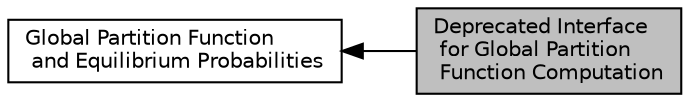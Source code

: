 digraph "Deprecated Interface for Global Partition Function Computation"
{
  bgcolor="transparent";
  edge [fontname="Helvetica",fontsize="10",labelfontname="Helvetica",labelfontsize="10"];
  node [fontname="Helvetica",fontsize="10",shape=box];
  rankdir=LR;
  Node0 [label="Deprecated Interface\l for Global Partition\l Function Computation",height=0.2,width=0.4,color="black", fillcolor="grey75", style="filled", fontcolor="black",tooltip=" "];
  Node1 [label="Global Partition Function\l and Equilibrium Probabilities",height=0.2,width=0.4,color="black",URL="$group__part__func__global.html",tooltip="Variations of the global partition function algorithm."];
  Node1->Node0 [shape=plaintext, dir="back", style="solid"];
}
